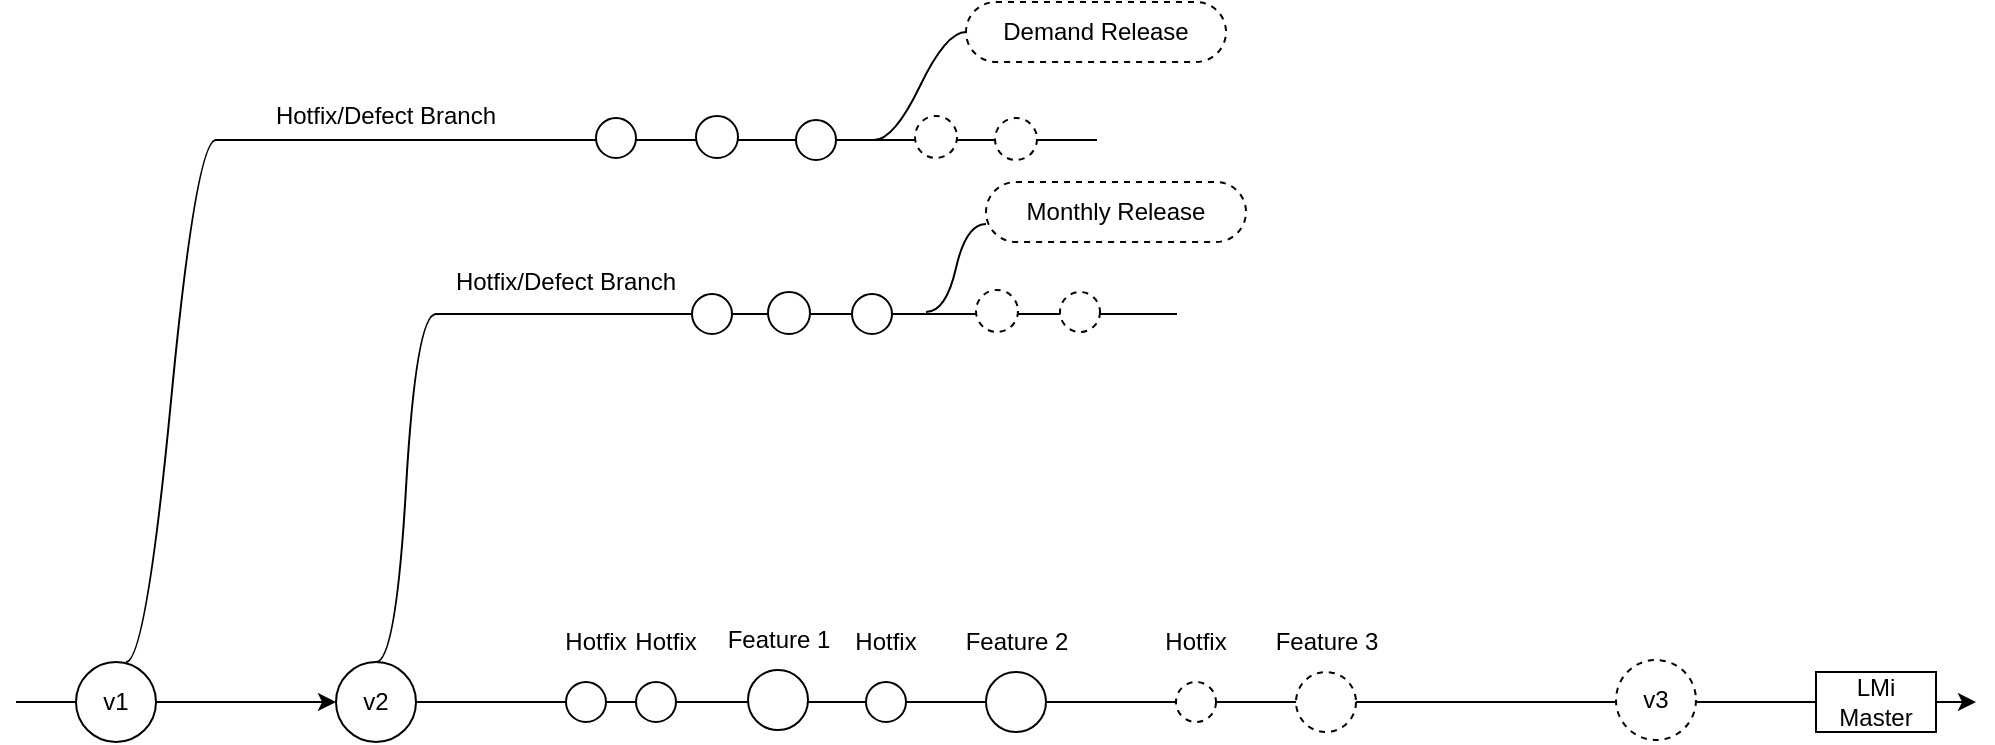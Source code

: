 <mxfile version="10.6.7" type="github"><diagram id="x7RYGpuBr0ePUjHkRB1u" name="Page-1"><mxGraphModel dx="1394" dy="747" grid="1" gridSize="10" guides="1" tooltips="1" connect="1" arrows="1" fold="1" page="1" pageScale="1" pageWidth="1654" pageHeight="2336" math="0" shadow="0"><root><mxCell id="0"/><mxCell id="1" parent="0"/><mxCell id="wA2t3dW0jBqvpVbsKQmw-9" value="" style="endArrow=classic;html=1;" parent="1" source="wA2t3dW0jBqvpVbsKQmw-11" edge="1"><mxGeometry width="50" height="50" relative="1" as="geometry"><mxPoint x="20" y="400" as="sourcePoint"/><mxPoint x="1000" y="400" as="targetPoint"/></mxGeometry></mxCell><mxCell id="wA2t3dW0jBqvpVbsKQmw-11" value="v2" style="ellipse;whiteSpace=wrap;html=1;aspect=fixed;" parent="1" vertex="1"><mxGeometry x="180" y="380" width="40" height="40" as="geometry"/></mxCell><mxCell id="wA2t3dW0jBqvpVbsKQmw-12" value="" style="endArrow=classic;html=1;" parent="1" target="wA2t3dW0jBqvpVbsKQmw-11" edge="1"><mxGeometry width="50" height="50" relative="1" as="geometry"><mxPoint x="20" y="400.0" as="sourcePoint"/><mxPoint x="840" y="400.0" as="targetPoint"/></mxGeometry></mxCell><mxCell id="wA2t3dW0jBqvpVbsKQmw-13" value="v1" style="ellipse;whiteSpace=wrap;html=1;aspect=fixed;" parent="1" vertex="1"><mxGeometry x="50" y="380" width="40" height="40" as="geometry"/></mxCell><mxCell id="biJ1HVo6dV1WWuM2CePD-2" value="LMi Master" style="rounded=0;whiteSpace=wrap;html=1;" vertex="1" parent="1"><mxGeometry x="920" y="385" width="60" height="30" as="geometry"/></mxCell><mxCell id="biJ1HVo6dV1WWuM2CePD-5" value="" style="whiteSpace=wrap;html=1;shape=partialRectangle;top=0;left=0;bottom=1;right=0;points=[[0,1],[1,1]];strokeColor=#000000;fillColor=none;align=center;verticalAlign=bottom;routingCenterY=0.5;snapToPoint=1;container=1;recursiveResize=0;autosize=1;treeFolding=1;" vertex="1" parent="1"><mxGeometry x="120" y="99" width="440" height="20" as="geometry"/></mxCell><mxCell id="biJ1HVo6dV1WWuM2CePD-17" value="" style="ellipse;whiteSpace=wrap;html=1;aspect=fixed;" vertex="1" parent="biJ1HVo6dV1WWuM2CePD-5"><mxGeometry x="240" y="8" width="21" height="21" as="geometry"/></mxCell><mxCell id="biJ1HVo6dV1WWuM2CePD-19" value="" style="ellipse;whiteSpace=wrap;html=1;aspect=fixed;" vertex="1" parent="biJ1HVo6dV1WWuM2CePD-5"><mxGeometry x="190" y="9" width="20" height="20" as="geometry"/></mxCell><mxCell id="biJ1HVo6dV1WWuM2CePD-6" value="" style="edgeStyle=entityRelationEdgeStyle;startArrow=none;endArrow=none;segment=10;curved=1;" edge="1" target="biJ1HVo6dV1WWuM2CePD-5" parent="1"><mxGeometry relative="1" as="geometry"><mxPoint x="75" y="380" as="sourcePoint"/></mxGeometry></mxCell><mxCell id="biJ1HVo6dV1WWuM2CePD-7" value="" style="whiteSpace=wrap;html=1;shape=partialRectangle;top=0;left=0;bottom=1;right=0;points=[[0,1],[1,1]];strokeColor=#000000;fillColor=none;align=center;verticalAlign=bottom;routingCenterY=0.5;snapToPoint=1;container=1;recursiveResize=0;autosize=1;treeFolding=1;" vertex="1" parent="1"><mxGeometry x="230" y="170" width="370" height="36" as="geometry"/></mxCell><mxCell id="biJ1HVo6dV1WWuM2CePD-33" value="Hotfix/Defect Branch" style="text;html=1;strokeColor=none;fillColor=none;align=center;verticalAlign=middle;whiteSpace=wrap;rounded=0;" vertex="1" parent="biJ1HVo6dV1WWuM2CePD-7"><mxGeometry y="10" width="130" height="20" as="geometry"/></mxCell><mxCell id="biJ1HVo6dV1WWuM2CePD-53" value="" style="ellipse;whiteSpace=wrap;html=1;aspect=fixed;dashed=1;" vertex="1" parent="biJ1HVo6dV1WWuM2CePD-7"><mxGeometry x="270" y="24" width="21" height="21" as="geometry"/></mxCell><mxCell id="biJ1HVo6dV1WWuM2CePD-54" value="" style="ellipse;whiteSpace=wrap;html=1;aspect=fixed;dashed=1;" vertex="1" parent="biJ1HVo6dV1WWuM2CePD-7"><mxGeometry x="312" y="25" width="20" height="20" as="geometry"/></mxCell><mxCell id="biJ1HVo6dV1WWuM2CePD-8" value="" style="edgeStyle=entityRelationEdgeStyle;startArrow=none;endArrow=none;segment=10;curved=1;" edge="1" target="biJ1HVo6dV1WWuM2CePD-7" parent="1"><mxGeometry relative="1" as="geometry"><mxPoint x="200" y="380" as="sourcePoint"/></mxGeometry></mxCell><mxCell id="biJ1HVo6dV1WWuM2CePD-10" value="v3" style="ellipse;whiteSpace=wrap;html=1;aspect=fixed;dashed=1;" vertex="1" parent="1"><mxGeometry x="820" y="379" width="40" height="40" as="geometry"/></mxCell><mxCell id="biJ1HVo6dV1WWuM2CePD-22" value="" style="ellipse;whiteSpace=wrap;html=1;aspect=fixed;" vertex="1" parent="1"><mxGeometry x="410" y="109" width="20" height="20" as="geometry"/></mxCell><mxCell id="biJ1HVo6dV1WWuM2CePD-28" value="Hotfix/Defect Branch" style="text;html=1;strokeColor=none;fillColor=none;align=center;verticalAlign=middle;whiteSpace=wrap;rounded=0;" vertex="1" parent="1"><mxGeometry x="140" y="97" width="130" height="20" as="geometry"/></mxCell><mxCell id="biJ1HVo6dV1WWuM2CePD-29" value="" style="ellipse;whiteSpace=wrap;html=1;aspect=fixed;" vertex="1" parent="1"><mxGeometry x="396" y="195" width="21" height="21" as="geometry"/></mxCell><mxCell id="biJ1HVo6dV1WWuM2CePD-30" value="" style="ellipse;whiteSpace=wrap;html=1;aspect=fixed;" vertex="1" parent="1"><mxGeometry x="358" y="196" width="20" height="20" as="geometry"/></mxCell><mxCell id="biJ1HVo6dV1WWuM2CePD-31" value="" style="ellipse;whiteSpace=wrap;html=1;aspect=fixed;" vertex="1" parent="1"><mxGeometry x="438" y="196" width="20" height="20" as="geometry"/></mxCell><mxCell id="biJ1HVo6dV1WWuM2CePD-34" value="" style="ellipse;whiteSpace=wrap;html=1;aspect=fixed;" vertex="1" parent="1"><mxGeometry x="295" y="390" width="20" height="20" as="geometry"/></mxCell><mxCell id="biJ1HVo6dV1WWuM2CePD-35" value="Hotfix" style="text;html=1;strokeColor=none;fillColor=none;align=center;verticalAlign=middle;whiteSpace=wrap;rounded=0;" vertex="1" parent="1"><mxGeometry x="290" y="360" width="40" height="20" as="geometry"/></mxCell><mxCell id="biJ1HVo6dV1WWuM2CePD-36" value="" style="ellipse;whiteSpace=wrap;html=1;aspect=fixed;" vertex="1" parent="1"><mxGeometry x="330" y="390" width="20" height="20" as="geometry"/></mxCell><mxCell id="biJ1HVo6dV1WWuM2CePD-37" value="Hotfix" style="text;html=1;strokeColor=none;fillColor=none;align=center;verticalAlign=middle;whiteSpace=wrap;rounded=0;" vertex="1" parent="1"><mxGeometry x="325" y="360" width="40" height="20" as="geometry"/></mxCell><mxCell id="biJ1HVo6dV1WWuM2CePD-38" value="" style="ellipse;whiteSpace=wrap;html=1;aspect=fixed;" vertex="1" parent="1"><mxGeometry x="386" y="384" width="30" height="30" as="geometry"/></mxCell><mxCell id="biJ1HVo6dV1WWuM2CePD-39" value="Feature 1" style="text;html=1;strokeColor=none;fillColor=none;align=center;verticalAlign=middle;whiteSpace=wrap;rounded=0;" vertex="1" parent="1"><mxGeometry x="372" y="359" width="59" height="20" as="geometry"/></mxCell><mxCell id="biJ1HVo6dV1WWuM2CePD-40" value="" style="ellipse;whiteSpace=wrap;html=1;aspect=fixed;" vertex="1" parent="1"><mxGeometry x="445" y="390" width="20" height="20" as="geometry"/></mxCell><mxCell id="biJ1HVo6dV1WWuM2CePD-41" value="Hotfix" style="text;html=1;strokeColor=none;fillColor=none;align=center;verticalAlign=middle;whiteSpace=wrap;rounded=0;" vertex="1" parent="1"><mxGeometry x="435" y="360" width="40" height="20" as="geometry"/></mxCell><mxCell id="biJ1HVo6dV1WWuM2CePD-42" value="" style="ellipse;whiteSpace=wrap;html=1;aspect=fixed;" vertex="1" parent="1"><mxGeometry x="505" y="385" width="30" height="30" as="geometry"/></mxCell><mxCell id="biJ1HVo6dV1WWuM2CePD-43" value="Feature 2" style="text;html=1;strokeColor=none;fillColor=none;align=center;verticalAlign=middle;whiteSpace=wrap;rounded=0;" vertex="1" parent="1"><mxGeometry x="490.5" y="360" width="59" height="20" as="geometry"/></mxCell><mxCell id="biJ1HVo6dV1WWuM2CePD-45" value="" style="ellipse;whiteSpace=wrap;html=1;aspect=fixed;dashed=1;" vertex="1" parent="1"><mxGeometry x="600" y="390" width="20" height="20" as="geometry"/></mxCell><mxCell id="biJ1HVo6dV1WWuM2CePD-46" value="Hotfix" style="text;html=1;strokeColor=none;fillColor=none;align=center;verticalAlign=middle;whiteSpace=wrap;rounded=0;" vertex="1" parent="1"><mxGeometry x="590" y="360" width="40" height="20" as="geometry"/></mxCell><mxCell id="biJ1HVo6dV1WWuM2CePD-47" value="" style="ellipse;whiteSpace=wrap;html=1;aspect=fixed;dashed=1;" vertex="1" parent="1"><mxGeometry x="660" y="385" width="30" height="30" as="geometry"/></mxCell><mxCell id="biJ1HVo6dV1WWuM2CePD-48" value="Feature 3" style="text;html=1;strokeColor=none;fillColor=none;align=center;verticalAlign=middle;whiteSpace=wrap;rounded=0;" vertex="1" parent="1"><mxGeometry x="645.5" y="360" width="59" height="20" as="geometry"/></mxCell><mxCell id="biJ1HVo6dV1WWuM2CePD-51" value="Monthly Release" style="whiteSpace=wrap;html=1;rounded=1;arcSize=50;align=center;verticalAlign=middle;container=1;recursiveResize=0;strokeWidth=1;autosize=1;spacing=4;treeFolding=1;dashed=1;" vertex="1" parent="1"><mxGeometry x="505" y="140" width="130" height="30" as="geometry"/></mxCell><mxCell id="biJ1HVo6dV1WWuM2CePD-52" value="" style="edgeStyle=entityRelationEdgeStyle;startArrow=none;endArrow=none;segment=10;curved=1;" edge="1" parent="1"><mxGeometry relative="1" as="geometry"><mxPoint x="475" y="205" as="sourcePoint"/><mxPoint x="505" y="161" as="targetPoint"/></mxGeometry></mxCell><mxCell id="biJ1HVo6dV1WWuM2CePD-55" value="Demand Release" style="whiteSpace=wrap;html=1;rounded=1;arcSize=50;align=center;verticalAlign=middle;container=1;recursiveResize=0;strokeWidth=1;autosize=1;spacing=4;treeFolding=1;dashed=1;" vertex="1" parent="1"><mxGeometry x="495" y="50" width="130" height="30" as="geometry"/></mxCell><mxCell id="biJ1HVo6dV1WWuM2CePD-56" value="" style="edgeStyle=entityRelationEdgeStyle;startArrow=none;endArrow=none;segment=10;curved=1;" edge="1" target="biJ1HVo6dV1WWuM2CePD-55" parent="1"><mxGeometry relative="1" as="geometry"><mxPoint x="449" y="119" as="sourcePoint"/></mxGeometry></mxCell><mxCell id="biJ1HVo6dV1WWuM2CePD-57" value="" style="ellipse;whiteSpace=wrap;html=1;aspect=fixed;dashed=1;" vertex="1" parent="1"><mxGeometry x="469.5" y="107" width="21" height="21" as="geometry"/></mxCell><mxCell id="biJ1HVo6dV1WWuM2CePD-59" value="" style="ellipse;whiteSpace=wrap;html=1;aspect=fixed;dashed=1;" vertex="1" parent="1"><mxGeometry x="509.5" y="108" width="21" height="21" as="geometry"/></mxCell></root></mxGraphModel></diagram></mxfile>